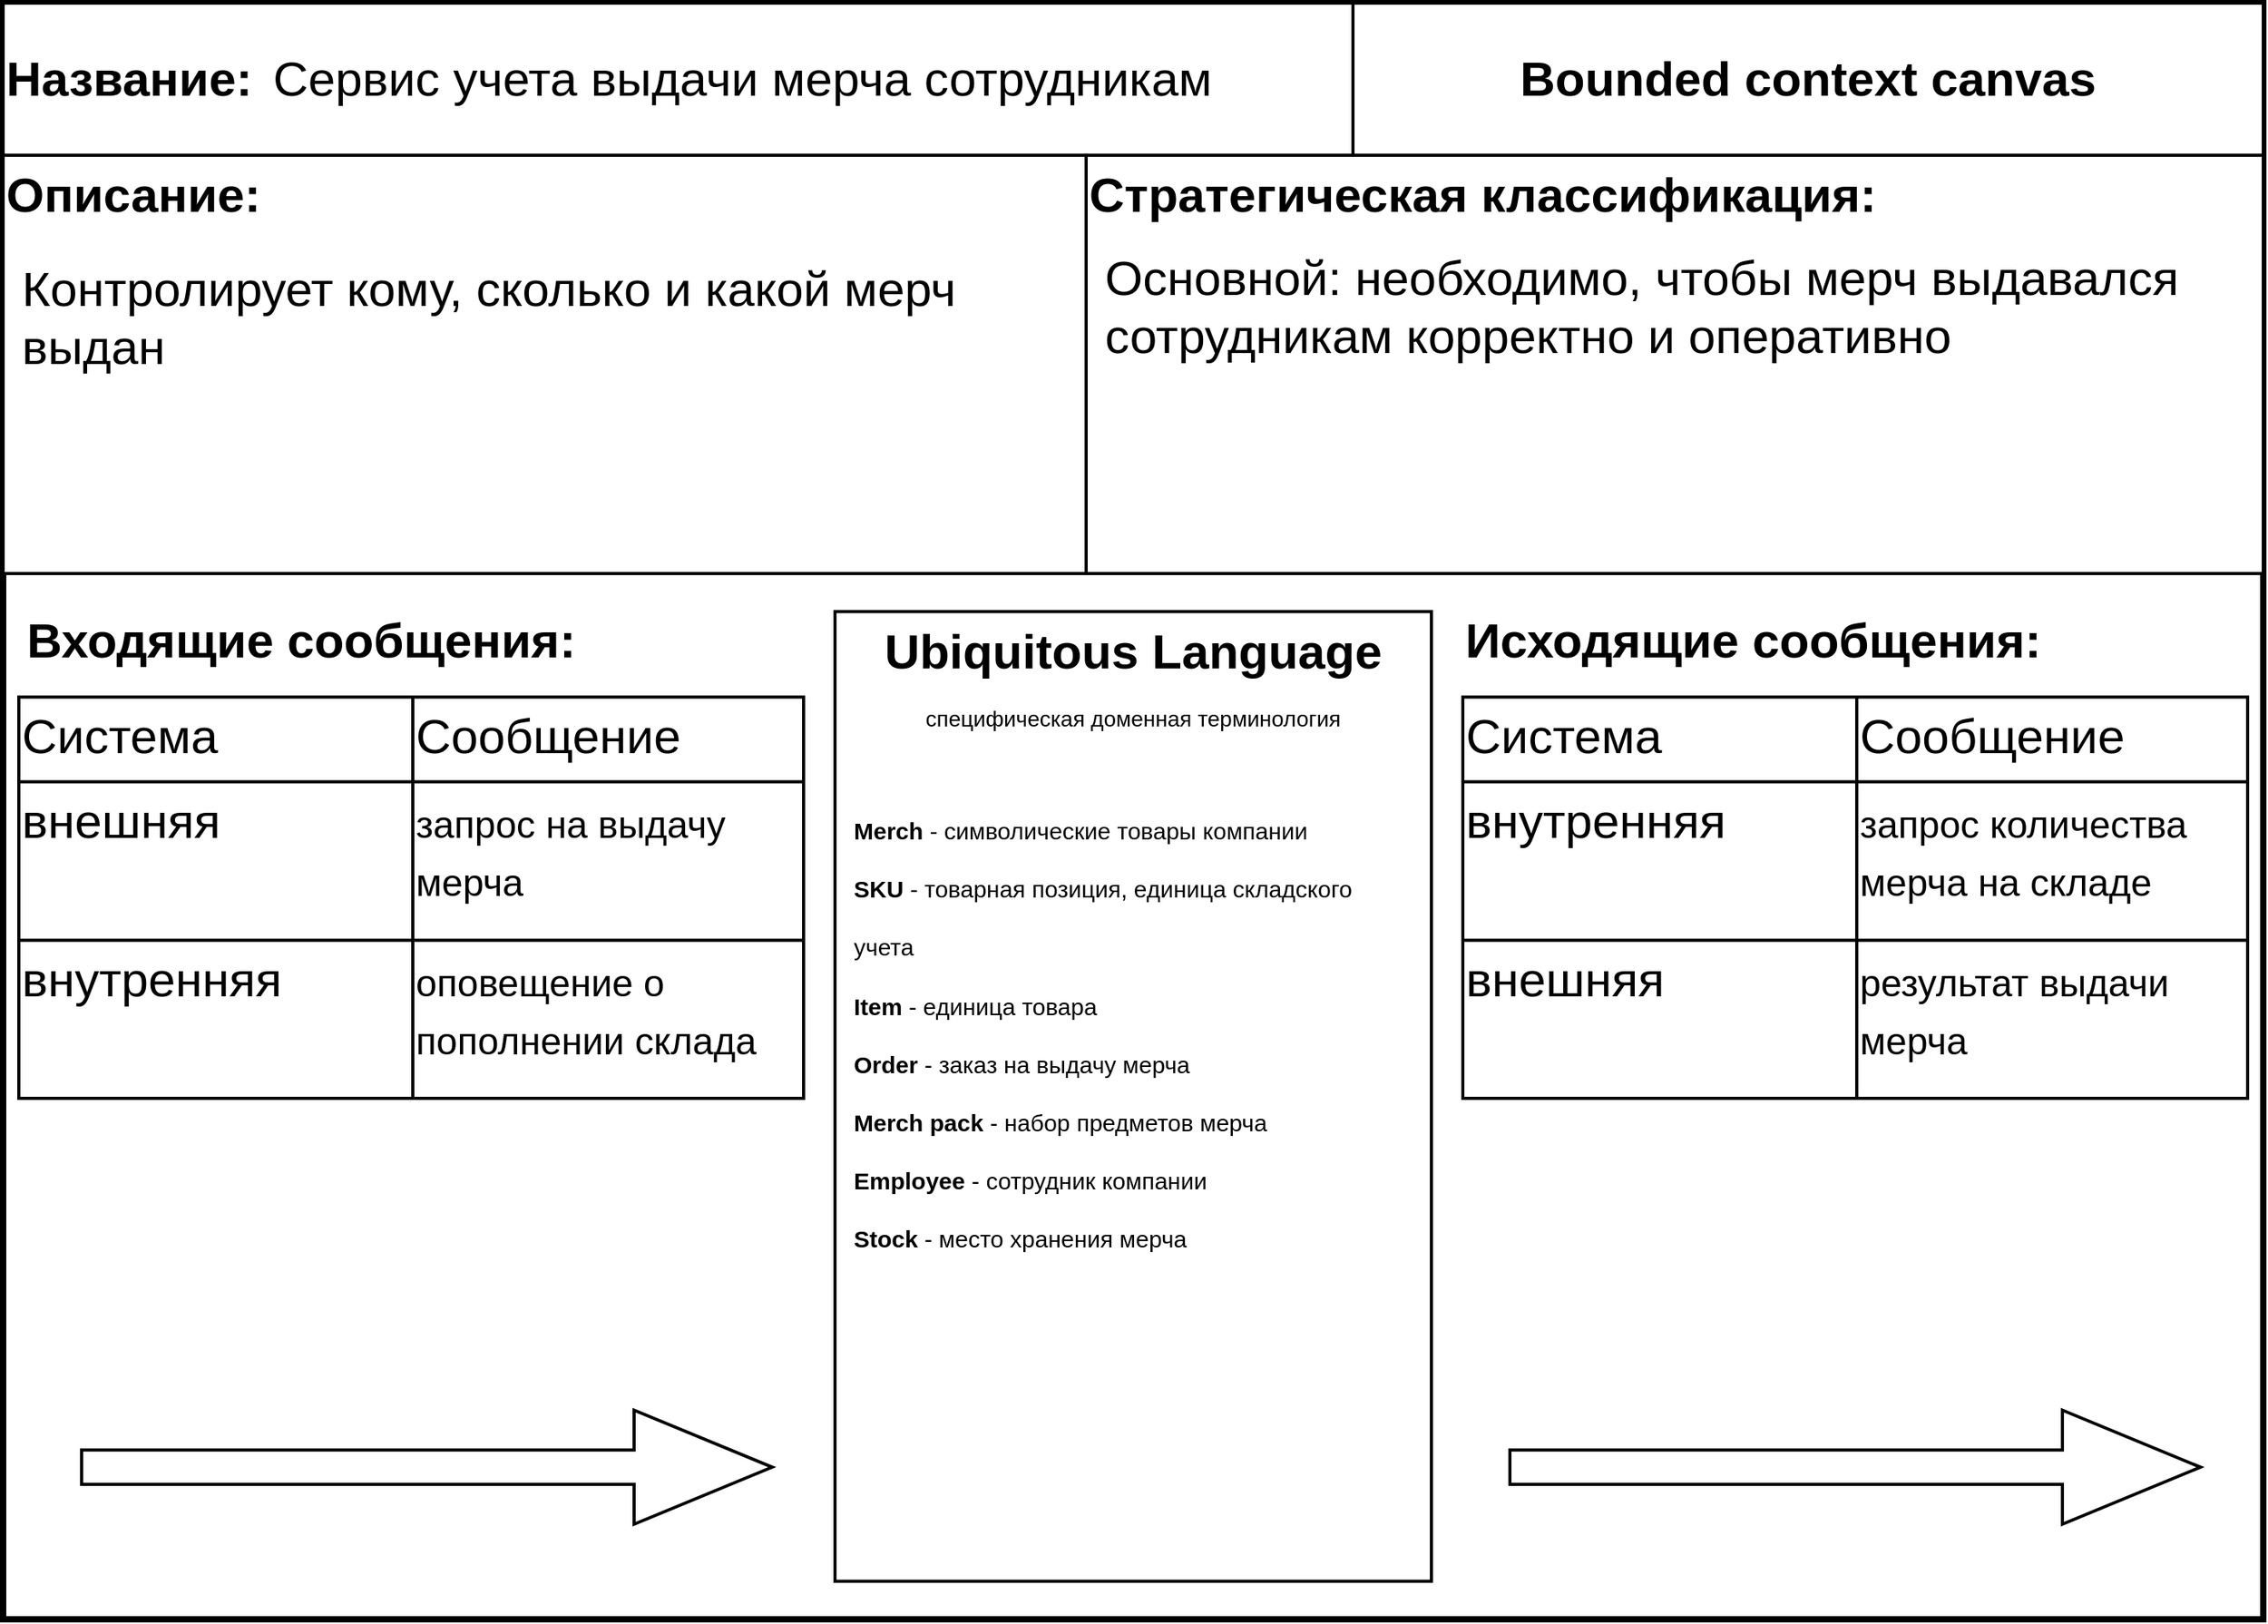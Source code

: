 <mxfile version="15.6.6" type="device"><diagram id="8OFZhzmo89h2vflNufuO" name="Page-1"><mxGraphModel dx="2031" dy="1089" grid="1" gridSize="10" guides="1" tooltips="1" connect="1" arrows="1" fold="1" page="1" pageScale="1" pageWidth="827" pageHeight="1169" math="0" shadow="0"><root><mxCell id="0"/><mxCell id="1" parent="0"/><mxCell id="C2i8B1bdvemPvVyp_Ss8-22" value="" style="group" parent="1" vertex="1" connectable="0"><mxGeometry x="120" y="50" width="1440" height="1030" as="geometry"/></mxCell><mxCell id="C2i8B1bdvemPvVyp_Ss8-21" value="" style="group" parent="C2i8B1bdvemPvVyp_Ss8-22" vertex="1" connectable="0"><mxGeometry width="1440" height="1030" as="geometry"/></mxCell><mxCell id="C2i8B1bdvemPvVyp_Ss8-2" value="" style="rounded=0;whiteSpace=wrap;html=1;strokeWidth=4;glass=0;shadow=0;sketch=0;" parent="C2i8B1bdvemPvVyp_Ss8-21" vertex="1"><mxGeometry width="1440" height="1030" as="geometry"/></mxCell><mxCell id="C2i8B1bdvemPvVyp_Ss8-10" value="" style="shape=singleArrow;whiteSpace=wrap;html=1;shadow=0;fontSize=31;strokeColor=default;strokeWidth=2;verticalAlign=top;" parent="C2i8B1bdvemPvVyp_Ss8-21" vertex="1"><mxGeometry x="50" y="896.706" width="440" height="72.706" as="geometry"/></mxCell><mxCell id="C2i8B1bdvemPvVyp_Ss8-11" value="" style="shape=singleArrow;whiteSpace=wrap;html=1;shadow=0;fontSize=31;strokeColor=default;strokeWidth=2;verticalAlign=top;" parent="C2i8B1bdvemPvVyp_Ss8-21" vertex="1"><mxGeometry x="960" y="896.706" width="440" height="72.706" as="geometry"/></mxCell><mxCell id="C2i8B1bdvemPvVyp_Ss8-14" value="&lt;b&gt;Входящие сообщения:&lt;/b&gt;" style="text;html=1;strokeColor=none;fillColor=none;align=center;verticalAlign=middle;whiteSpace=wrap;rounded=0;shadow=0;glass=0;sketch=0;fontSize=31;" parent="C2i8B1bdvemPvVyp_Ss8-21" vertex="1"><mxGeometry x="10" y="387.76" width="360" height="36.35" as="geometry"/></mxCell><mxCell id="C2i8B1bdvemPvVyp_Ss8-15" value="&lt;b&gt;Исходящие сообщения:&lt;/b&gt;" style="text;html=1;strokeColor=none;fillColor=none;align=center;verticalAlign=middle;whiteSpace=wrap;rounded=0;shadow=0;glass=0;sketch=0;fontSize=31;" parent="C2i8B1bdvemPvVyp_Ss8-21" vertex="1"><mxGeometry x="930" y="387.76" width="370" height="36.35" as="geometry"/></mxCell><mxCell id="C2i8B1bdvemPvVyp_Ss8-23" value="" style="shape=table;html=1;whiteSpace=wrap;startSize=0;container=1;collapsible=0;childLayout=tableLayout;rounded=0;shadow=0;glass=0;sketch=0;fontSize=31;strokeColor=default;strokeWidth=2;align=left;verticalAlign=top;" parent="C2i8B1bdvemPvVyp_Ss8-21" vertex="1"><mxGeometry x="10" y="442.294" width="500" height="255.682" as="geometry"/></mxCell><mxCell id="C2i8B1bdvemPvVyp_Ss8-24" value="" style="shape=partialRectangle;html=1;whiteSpace=wrap;collapsible=0;dropTarget=0;pointerEvents=0;fillColor=none;top=0;left=0;bottom=0;right=0;points=[[0,0.5],[1,0.5]];portConstraint=eastwest;rounded=0;shadow=0;glass=0;sketch=0;fontSize=31;strokeColor=default;strokeWidth=2;align=left;verticalAlign=top;" parent="C2i8B1bdvemPvVyp_Ss8-23" vertex="1"><mxGeometry width="500" height="54" as="geometry"/></mxCell><mxCell id="C2i8B1bdvemPvVyp_Ss8-25" value="Система" style="shape=partialRectangle;html=1;whiteSpace=wrap;connectable=0;fillColor=none;top=0;left=0;bottom=0;right=0;overflow=hidden;pointerEvents=1;rounded=0;shadow=0;glass=0;sketch=0;fontSize=31;strokeColor=default;strokeWidth=2;align=left;verticalAlign=top;" parent="C2i8B1bdvemPvVyp_Ss8-24" vertex="1"><mxGeometry width="251" height="54" as="geometry"><mxRectangle width="251" height="54" as="alternateBounds"/></mxGeometry></mxCell><mxCell id="C2i8B1bdvemPvVyp_Ss8-26" value="Сообщение" style="shape=partialRectangle;html=1;whiteSpace=wrap;connectable=0;fillColor=none;top=0;left=0;bottom=0;right=0;overflow=hidden;pointerEvents=1;rounded=0;shadow=0;glass=0;sketch=0;fontSize=31;strokeColor=default;strokeWidth=2;align=left;verticalAlign=top;" parent="C2i8B1bdvemPvVyp_Ss8-24" vertex="1"><mxGeometry x="251" width="249" height="54" as="geometry"><mxRectangle width="249" height="54" as="alternateBounds"/></mxGeometry></mxCell><mxCell id="C2i8B1bdvemPvVyp_Ss8-28" value="" style="shape=partialRectangle;html=1;whiteSpace=wrap;collapsible=0;dropTarget=0;pointerEvents=0;fillColor=none;top=0;left=0;bottom=0;right=0;points=[[0,0.5],[1,0.5]];portConstraint=eastwest;rounded=0;shadow=0;glass=0;sketch=0;fontSize=31;strokeColor=default;strokeWidth=2;align=left;verticalAlign=top;" parent="C2i8B1bdvemPvVyp_Ss8-23" vertex="1"><mxGeometry y="54" width="500" height="101" as="geometry"/></mxCell><mxCell id="C2i8B1bdvemPvVyp_Ss8-29" value="внешняя" style="shape=partialRectangle;html=1;whiteSpace=wrap;connectable=0;fillColor=none;top=0;left=0;bottom=0;right=0;overflow=hidden;pointerEvents=1;rounded=0;shadow=0;glass=0;sketch=0;fontSize=31;strokeColor=default;strokeWidth=2;align=left;verticalAlign=top;" parent="C2i8B1bdvemPvVyp_Ss8-28" vertex="1"><mxGeometry width="251" height="101" as="geometry"><mxRectangle width="251" height="101" as="alternateBounds"/></mxGeometry></mxCell><mxCell id="C2i8B1bdvemPvVyp_Ss8-30" value="&lt;font style=&quot;font-size: 24px&quot;&gt;запрос на выдачу мерча&lt;/font&gt;" style="shape=partialRectangle;html=1;whiteSpace=wrap;connectable=0;fillColor=none;top=0;left=0;bottom=0;right=0;overflow=hidden;pointerEvents=1;rounded=0;shadow=0;glass=0;sketch=0;fontSize=31;strokeColor=default;strokeWidth=2;align=left;verticalAlign=top;" parent="C2i8B1bdvemPvVyp_Ss8-28" vertex="1"><mxGeometry x="251" width="249" height="101" as="geometry"><mxRectangle width="249" height="101" as="alternateBounds"/></mxGeometry></mxCell><mxCell id="C2i8B1bdvemPvVyp_Ss8-32" value="" style="shape=partialRectangle;html=1;whiteSpace=wrap;collapsible=0;dropTarget=0;pointerEvents=0;fillColor=none;top=0;left=0;bottom=0;right=0;points=[[0,0.5],[1,0.5]];portConstraint=eastwest;rounded=0;shadow=0;glass=0;sketch=0;fontSize=31;strokeColor=default;strokeWidth=2;align=left;verticalAlign=top;" parent="C2i8B1bdvemPvVyp_Ss8-23" vertex="1"><mxGeometry y="155" width="500" height="101" as="geometry"/></mxCell><mxCell id="C2i8B1bdvemPvVyp_Ss8-33" value="внутренняя" style="shape=partialRectangle;html=1;whiteSpace=wrap;connectable=0;fillColor=none;top=0;left=0;bottom=0;right=0;overflow=hidden;pointerEvents=1;rounded=0;shadow=0;glass=0;sketch=0;fontSize=31;strokeColor=default;strokeWidth=2;align=left;verticalAlign=top;" parent="C2i8B1bdvemPvVyp_Ss8-32" vertex="1"><mxGeometry width="251" height="101" as="geometry"><mxRectangle width="251" height="101" as="alternateBounds"/></mxGeometry></mxCell><mxCell id="C2i8B1bdvemPvVyp_Ss8-34" value="&lt;font style=&quot;font-size: 24px&quot;&gt;оповещение о пополнении склада&lt;/font&gt;" style="shape=partialRectangle;html=1;whiteSpace=wrap;connectable=0;fillColor=none;top=0;left=0;bottom=0;right=0;overflow=hidden;pointerEvents=1;rounded=0;shadow=0;glass=0;sketch=0;fontSize=31;strokeColor=default;strokeWidth=2;align=left;verticalAlign=top;" parent="C2i8B1bdvemPvVyp_Ss8-32" vertex="1"><mxGeometry x="251" width="249" height="101" as="geometry"><mxRectangle width="249" height="101" as="alternateBounds"/></mxGeometry></mxCell><mxCell id="C2i8B1bdvemPvVyp_Ss8-36" value="" style="shape=table;html=1;whiteSpace=wrap;startSize=0;container=1;collapsible=0;childLayout=tableLayout;rounded=0;shadow=0;glass=0;sketch=0;fontSize=31;strokeColor=default;strokeWidth=2;align=left;verticalAlign=top;" parent="C2i8B1bdvemPvVyp_Ss8-21" vertex="1"><mxGeometry x="930" y="442.294" width="500" height="255.682" as="geometry"/></mxCell><mxCell id="C2i8B1bdvemPvVyp_Ss8-37" value="" style="shape=partialRectangle;html=1;whiteSpace=wrap;collapsible=0;dropTarget=0;pointerEvents=0;fillColor=none;top=0;left=0;bottom=0;right=0;points=[[0,0.5],[1,0.5]];portConstraint=eastwest;rounded=0;shadow=0;glass=0;sketch=0;fontSize=31;strokeColor=default;strokeWidth=2;align=left;verticalAlign=top;" parent="C2i8B1bdvemPvVyp_Ss8-36" vertex="1"><mxGeometry width="500" height="54" as="geometry"/></mxCell><mxCell id="C2i8B1bdvemPvVyp_Ss8-38" value="Система" style="shape=partialRectangle;html=1;whiteSpace=wrap;connectable=0;fillColor=none;top=0;left=0;bottom=0;right=0;overflow=hidden;pointerEvents=1;rounded=0;shadow=0;glass=0;sketch=0;fontSize=31;strokeColor=default;strokeWidth=2;align=left;verticalAlign=top;" parent="C2i8B1bdvemPvVyp_Ss8-37" vertex="1"><mxGeometry width="251" height="54" as="geometry"><mxRectangle width="251" height="54" as="alternateBounds"/></mxGeometry></mxCell><mxCell id="C2i8B1bdvemPvVyp_Ss8-39" value="Сообщение" style="shape=partialRectangle;html=1;whiteSpace=wrap;connectable=0;fillColor=none;top=0;left=0;bottom=0;right=0;overflow=hidden;pointerEvents=1;rounded=0;shadow=0;glass=0;sketch=0;fontSize=31;strokeColor=default;strokeWidth=2;align=left;verticalAlign=top;" parent="C2i8B1bdvemPvVyp_Ss8-37" vertex="1"><mxGeometry x="251" width="249" height="54" as="geometry"><mxRectangle width="249" height="54" as="alternateBounds"/></mxGeometry></mxCell><mxCell id="C2i8B1bdvemPvVyp_Ss8-40" value="" style="shape=partialRectangle;html=1;whiteSpace=wrap;collapsible=0;dropTarget=0;pointerEvents=0;fillColor=none;top=0;left=0;bottom=0;right=0;points=[[0,0.5],[1,0.5]];portConstraint=eastwest;rounded=0;shadow=0;glass=0;sketch=0;fontSize=31;strokeColor=default;strokeWidth=2;align=left;verticalAlign=top;" parent="C2i8B1bdvemPvVyp_Ss8-36" vertex="1"><mxGeometry y="54" width="500" height="101" as="geometry"/></mxCell><mxCell id="C2i8B1bdvemPvVyp_Ss8-41" value="внутренняя" style="shape=partialRectangle;html=1;whiteSpace=wrap;connectable=0;fillColor=none;top=0;left=0;bottom=0;right=0;overflow=hidden;pointerEvents=1;rounded=0;shadow=0;glass=0;sketch=0;fontSize=31;strokeColor=default;strokeWidth=2;align=left;verticalAlign=top;" parent="C2i8B1bdvemPvVyp_Ss8-40" vertex="1"><mxGeometry width="251" height="101" as="geometry"><mxRectangle width="251" height="101" as="alternateBounds"/></mxGeometry></mxCell><mxCell id="C2i8B1bdvemPvVyp_Ss8-42" value="&lt;font style=&quot;font-size: 24px&quot;&gt;запрос количества мерча на складе&lt;/font&gt;" style="shape=partialRectangle;html=1;whiteSpace=wrap;connectable=0;fillColor=none;top=0;left=0;bottom=0;right=0;overflow=hidden;pointerEvents=1;rounded=0;shadow=0;glass=0;sketch=0;fontSize=31;strokeColor=default;strokeWidth=2;align=left;verticalAlign=top;" parent="C2i8B1bdvemPvVyp_Ss8-40" vertex="1"><mxGeometry x="251" width="249" height="101" as="geometry"><mxRectangle width="249" height="101" as="alternateBounds"/></mxGeometry></mxCell><mxCell id="C2i8B1bdvemPvVyp_Ss8-43" value="" style="shape=partialRectangle;html=1;whiteSpace=wrap;collapsible=0;dropTarget=0;pointerEvents=0;fillColor=none;top=0;left=0;bottom=0;right=0;points=[[0,0.5],[1,0.5]];portConstraint=eastwest;rounded=0;shadow=0;glass=0;sketch=0;fontSize=31;strokeColor=default;strokeWidth=2;align=left;verticalAlign=top;" parent="C2i8B1bdvemPvVyp_Ss8-36" vertex="1"><mxGeometry y="155" width="500" height="101" as="geometry"/></mxCell><mxCell id="C2i8B1bdvemPvVyp_Ss8-44" value="&lt;span&gt;внешняя&lt;/span&gt;" style="shape=partialRectangle;html=1;whiteSpace=wrap;connectable=0;fillColor=none;top=0;left=0;bottom=0;right=0;overflow=hidden;pointerEvents=1;rounded=0;shadow=0;glass=0;sketch=0;fontSize=31;strokeColor=default;strokeWidth=2;align=left;verticalAlign=top;" parent="C2i8B1bdvemPvVyp_Ss8-43" vertex="1"><mxGeometry width="251" height="101" as="geometry"><mxRectangle width="251" height="101" as="alternateBounds"/></mxGeometry></mxCell><mxCell id="C2i8B1bdvemPvVyp_Ss8-45" value="&lt;span style=&quot;font-size: 24px&quot;&gt;результат выдачи мерча&lt;/span&gt;" style="shape=partialRectangle;html=1;whiteSpace=wrap;connectable=0;fillColor=none;top=0;left=0;bottom=0;right=0;overflow=hidden;pointerEvents=1;rounded=0;shadow=0;glass=0;sketch=0;fontSize=31;strokeColor=default;strokeWidth=2;align=left;verticalAlign=top;" parent="C2i8B1bdvemPvVyp_Ss8-43" vertex="1"><mxGeometry x="251" width="249" height="101" as="geometry"><mxRectangle width="249" height="101" as="alternateBounds"/></mxGeometry></mxCell><mxCell id="C2i8B1bdvemPvVyp_Ss8-17" value="" style="group;fontColor=default;" parent="C2i8B1bdvemPvVyp_Ss8-21" vertex="1" connectable="0"><mxGeometry width="1440" height="96.941" as="geometry"/></mxCell><mxCell id="C2i8B1bdvemPvVyp_Ss8-4" value="&lt;font style=&quot;font-size: 31px&quot;&gt;&lt;b&gt;Bounded context canvas&lt;/b&gt;&lt;/font&gt;" style="rounded=0;whiteSpace=wrap;html=1;strokeWidth=2;strokeColor=default;" parent="C2i8B1bdvemPvVyp_Ss8-17" vertex="1"><mxGeometry x="860" width="580" height="96.941" as="geometry"/></mxCell><mxCell id="C2i8B1bdvemPvVyp_Ss8-16" value="" style="group" parent="C2i8B1bdvemPvVyp_Ss8-17" vertex="1" connectable="0"><mxGeometry width="860.0" height="96.941" as="geometry"/></mxCell><mxCell id="C2i8B1bdvemPvVyp_Ss8-3" value="&lt;b&gt;&lt;font style=&quot;font-size: 31px&quot;&gt;Название:&amp;nbsp;&lt;/font&gt;&lt;/b&gt;" style="rounded=0;whiteSpace=wrap;html=1;strokeWidth=2;align=left;" parent="C2i8B1bdvemPvVyp_Ss8-16" vertex="1"><mxGeometry width="860.0" height="96.941" as="geometry"/></mxCell><mxCell id="C2i8B1bdvemPvVyp_Ss8-13" value="Сервис учета выдачи мерча сотрудникам" style="text;html=1;strokeColor=none;fillColor=none;align=left;verticalAlign=middle;whiteSpace=wrap;rounded=0;shadow=0;fontSize=31;" parent="C2i8B1bdvemPvVyp_Ss8-16" vertex="1"><mxGeometry x="170" y="12.118" width="670" height="72.706" as="geometry"/></mxCell><mxCell id="C2i8B1bdvemPvVyp_Ss8-9" value="&lt;b&gt;Ubiquitous Language&lt;/b&gt;&lt;br&gt;&lt;font style=&quot;font-size: 14px&quot;&gt;специфическая доменная терминология&lt;/font&gt;" style="rounded=0;whiteSpace=wrap;html=1;shadow=0;strokeColor=default;strokeWidth=2;verticalAlign=top;fontSize=31;fontStyle=0" parent="C2i8B1bdvemPvVyp_Ss8-22" vertex="1"><mxGeometry x="530" y="387.765" width="380" height="618" as="geometry"/></mxCell><mxCell id="C2i8B1bdvemPvVyp_Ss8-19" value="" style="group" parent="C2i8B1bdvemPvVyp_Ss8-22" vertex="1" connectable="0"><mxGeometry width="1440" height="363.529" as="geometry"/></mxCell><mxCell id="C2i8B1bdvemPvVyp_Ss8-8" value="&lt;font style=&quot;font-size: 31px&quot;&gt;&lt;b&gt;Стратегическая классификация:&amp;nbsp;&lt;/b&gt;&lt;/font&gt;" style="rounded=0;whiteSpace=wrap;html=1;shadow=0;strokeColor=default;strokeWidth=2;verticalAlign=top;spacingRight=0;spacing=2;sketch=0;align=left;" parent="C2i8B1bdvemPvVyp_Ss8-19" vertex="1"><mxGeometry x="690" y="96.941" width="750" height="266.588" as="geometry"/></mxCell><mxCell id="C2i8B1bdvemPvVyp_Ss8-18" value="" style="group" parent="C2i8B1bdvemPvVyp_Ss8-19" vertex="1" connectable="0"><mxGeometry y="96.941" width="690" height="266.588" as="geometry"/></mxCell><mxCell id="C2i8B1bdvemPvVyp_Ss8-7" value="&lt;font style=&quot;font-size: 31px&quot;&gt;&lt;b&gt;Описание:&lt;/b&gt;&lt;/font&gt;" style="rounded=0;whiteSpace=wrap;html=1;shadow=0;strokeColor=default;strokeWidth=2;align=left;verticalAlign=top;" parent="C2i8B1bdvemPvVyp_Ss8-18" vertex="1"><mxGeometry width="690" height="266.588" as="geometry"/></mxCell><mxCell id="C2i8B1bdvemPvVyp_Ss8-12" value="Контролирует кому, сколько и какой мерч выдан" style="text;html=1;strokeColor=none;fillColor=none;align=left;verticalAlign=top;whiteSpace=wrap;rounded=0;shadow=0;fontSize=31;fontColor=default;" parent="C2i8B1bdvemPvVyp_Ss8-18" vertex="1"><mxGeometry x="10" y="60" width="670" height="194.47" as="geometry"/></mxCell><mxCell id="HIC7lZ4OM-H-9Ils8Dxd-2" value="Основной: необходимо, чтобы мерч выдавался сотрудникам корректно и оперативно" style="text;html=1;strokeColor=none;fillColor=none;align=left;verticalAlign=top;whiteSpace=wrap;rounded=0;shadow=0;fontSize=31;fontColor=default;" parent="C2i8B1bdvemPvVyp_Ss8-19" vertex="1"><mxGeometry x="700" y="150" width="730" height="200" as="geometry"/></mxCell><mxCell id="C2i8B1bdvemPvVyp_Ss8-46" value="&lt;font style=&quot;font-size: 15px&quot;&gt;&lt;b&gt;Merch &lt;/b&gt;- символические товары компании&lt;br&gt;&lt;b&gt;SKU &lt;/b&gt;- товарная позиция, единица складского учета&lt;br&gt;&lt;b&gt;Item &lt;/b&gt;- единица товара&lt;br&gt;&lt;b&gt;Order &lt;/b&gt;- заказ на выдачу мерча&lt;br&gt;&lt;b&gt;Merch pack&lt;/b&gt; - набор предметов мерча&lt;br&gt;&lt;b&gt;Employee &lt;/b&gt;- сотрудник компании&lt;br&gt;&lt;b&gt;Stock &lt;/b&gt;- место хранения мерча&lt;br&gt;&lt;/font&gt;" style="text;html=1;strokeColor=none;fillColor=none;align=left;verticalAlign=top;whiteSpace=wrap;rounded=0;shadow=0;glass=0;sketch=0;fontSize=31;" parent="C2i8B1bdvemPvVyp_Ss8-22" vertex="1"><mxGeometry x="540" y="496.82" width="360" height="353.18" as="geometry"/></mxCell></root></mxGraphModel></diagram></mxfile>
